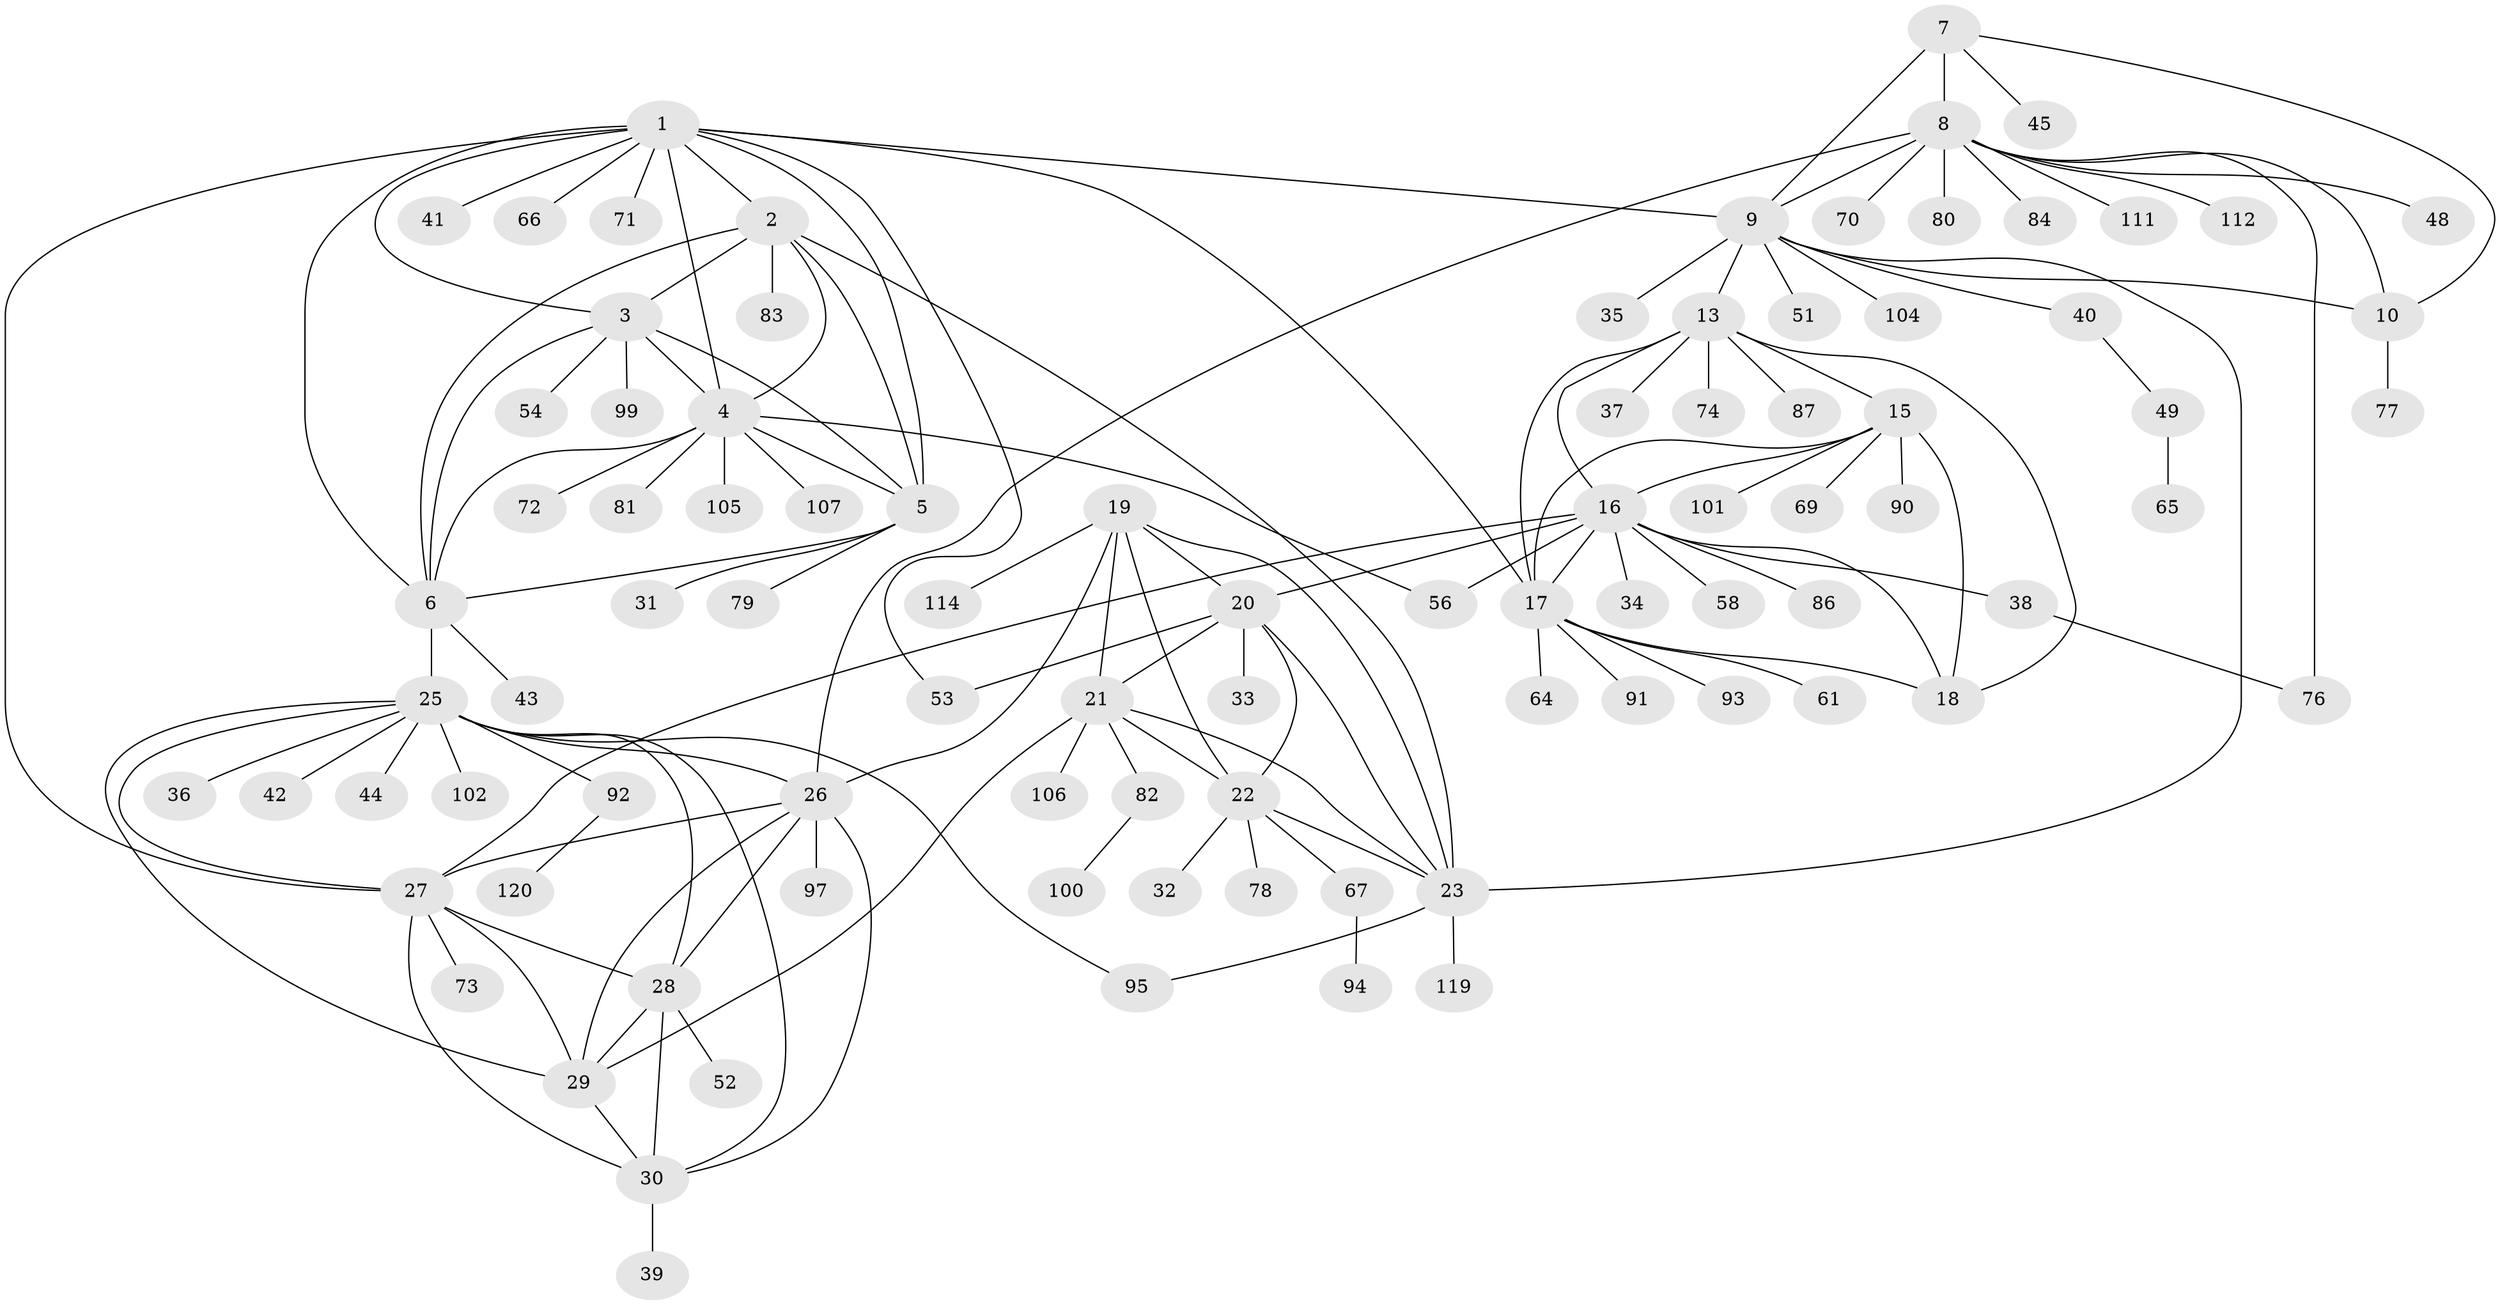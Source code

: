 // Generated by graph-tools (version 1.1) at 2025/52/02/27/25 19:52:14]
// undirected, 91 vertices, 137 edges
graph export_dot {
graph [start="1"]
  node [color=gray90,style=filled];
  1 [super="+85"];
  2 [super="+57"];
  3 [super="+116"];
  4 [super="+62"];
  5 [super="+118"];
  6;
  7 [super="+108"];
  8 [super="+12"];
  9 [super="+11"];
  10 [super="+110"];
  13 [super="+14"];
  15 [super="+115"];
  16 [super="+75"];
  17 [super="+123"];
  18;
  19 [super="+47"];
  20 [super="+59"];
  21 [super="+24"];
  22;
  23 [super="+113"];
  25 [super="+60"];
  26 [super="+121"];
  27 [super="+68"];
  28 [super="+46"];
  29 [super="+109"];
  30 [super="+103"];
  31;
  32;
  33 [super="+50"];
  34;
  35;
  36;
  37;
  38;
  39 [super="+122"];
  40;
  41;
  42;
  43;
  44;
  45 [super="+63"];
  48;
  49 [super="+55"];
  51;
  52;
  53;
  54;
  56;
  58;
  61;
  64 [super="+96"];
  65;
  66;
  67;
  69;
  70;
  71 [super="+89"];
  72;
  73;
  74;
  76;
  77;
  78;
  79;
  80;
  81;
  82 [super="+88"];
  83 [super="+117"];
  84;
  86;
  87;
  90;
  91;
  92;
  93;
  94;
  95 [super="+98"];
  97;
  99;
  100;
  101;
  102;
  104;
  105;
  106;
  107;
  111;
  112;
  114;
  119;
  120;
  1 -- 2;
  1 -- 3;
  1 -- 4;
  1 -- 5;
  1 -- 6;
  1 -- 9;
  1 -- 17;
  1 -- 41;
  1 -- 53;
  1 -- 66;
  1 -- 71;
  1 -- 27;
  2 -- 3;
  2 -- 4;
  2 -- 5;
  2 -- 6;
  2 -- 23;
  2 -- 83;
  3 -- 4;
  3 -- 5;
  3 -- 6;
  3 -- 54;
  3 -- 99;
  4 -- 5;
  4 -- 6;
  4 -- 56;
  4 -- 72;
  4 -- 81;
  4 -- 105;
  4 -- 107;
  5 -- 6;
  5 -- 31;
  5 -- 79;
  6 -- 25;
  6 -- 43;
  7 -- 8 [weight=2];
  7 -- 9 [weight=2];
  7 -- 10;
  7 -- 45;
  8 -- 9 [weight=4];
  8 -- 10 [weight=2];
  8 -- 26;
  8 -- 48;
  8 -- 76;
  8 -- 70;
  8 -- 111;
  8 -- 80;
  8 -- 112;
  8 -- 84;
  9 -- 10 [weight=2];
  9 -- 40;
  9 -- 35;
  9 -- 104;
  9 -- 51;
  9 -- 23;
  9 -- 13;
  10 -- 77;
  13 -- 15 [weight=2];
  13 -- 16 [weight=2];
  13 -- 17 [weight=2];
  13 -- 18 [weight=2];
  13 -- 37;
  13 -- 74;
  13 -- 87;
  15 -- 16;
  15 -- 17;
  15 -- 18;
  15 -- 69;
  15 -- 90;
  15 -- 101;
  16 -- 17;
  16 -- 18;
  16 -- 20 [weight=2];
  16 -- 27;
  16 -- 34;
  16 -- 38;
  16 -- 56;
  16 -- 58;
  16 -- 86;
  17 -- 18;
  17 -- 61;
  17 -- 64;
  17 -- 91;
  17 -- 93;
  19 -- 20;
  19 -- 21 [weight=2];
  19 -- 22;
  19 -- 23;
  19 -- 114;
  19 -- 26;
  20 -- 21 [weight=2];
  20 -- 22;
  20 -- 23;
  20 -- 33;
  20 -- 53;
  21 -- 22 [weight=2];
  21 -- 23 [weight=2];
  21 -- 29;
  21 -- 82;
  21 -- 106;
  22 -- 23;
  22 -- 32;
  22 -- 67;
  22 -- 78;
  23 -- 119;
  23 -- 95;
  25 -- 26;
  25 -- 27;
  25 -- 28;
  25 -- 29;
  25 -- 30;
  25 -- 36;
  25 -- 42;
  25 -- 44;
  25 -- 92;
  25 -- 95;
  25 -- 102;
  26 -- 27;
  26 -- 28;
  26 -- 29;
  26 -- 30;
  26 -- 97;
  27 -- 28;
  27 -- 29;
  27 -- 30;
  27 -- 73;
  28 -- 29;
  28 -- 30;
  28 -- 52;
  29 -- 30;
  30 -- 39;
  38 -- 76;
  40 -- 49;
  49 -- 65;
  67 -- 94;
  82 -- 100;
  92 -- 120;
}
